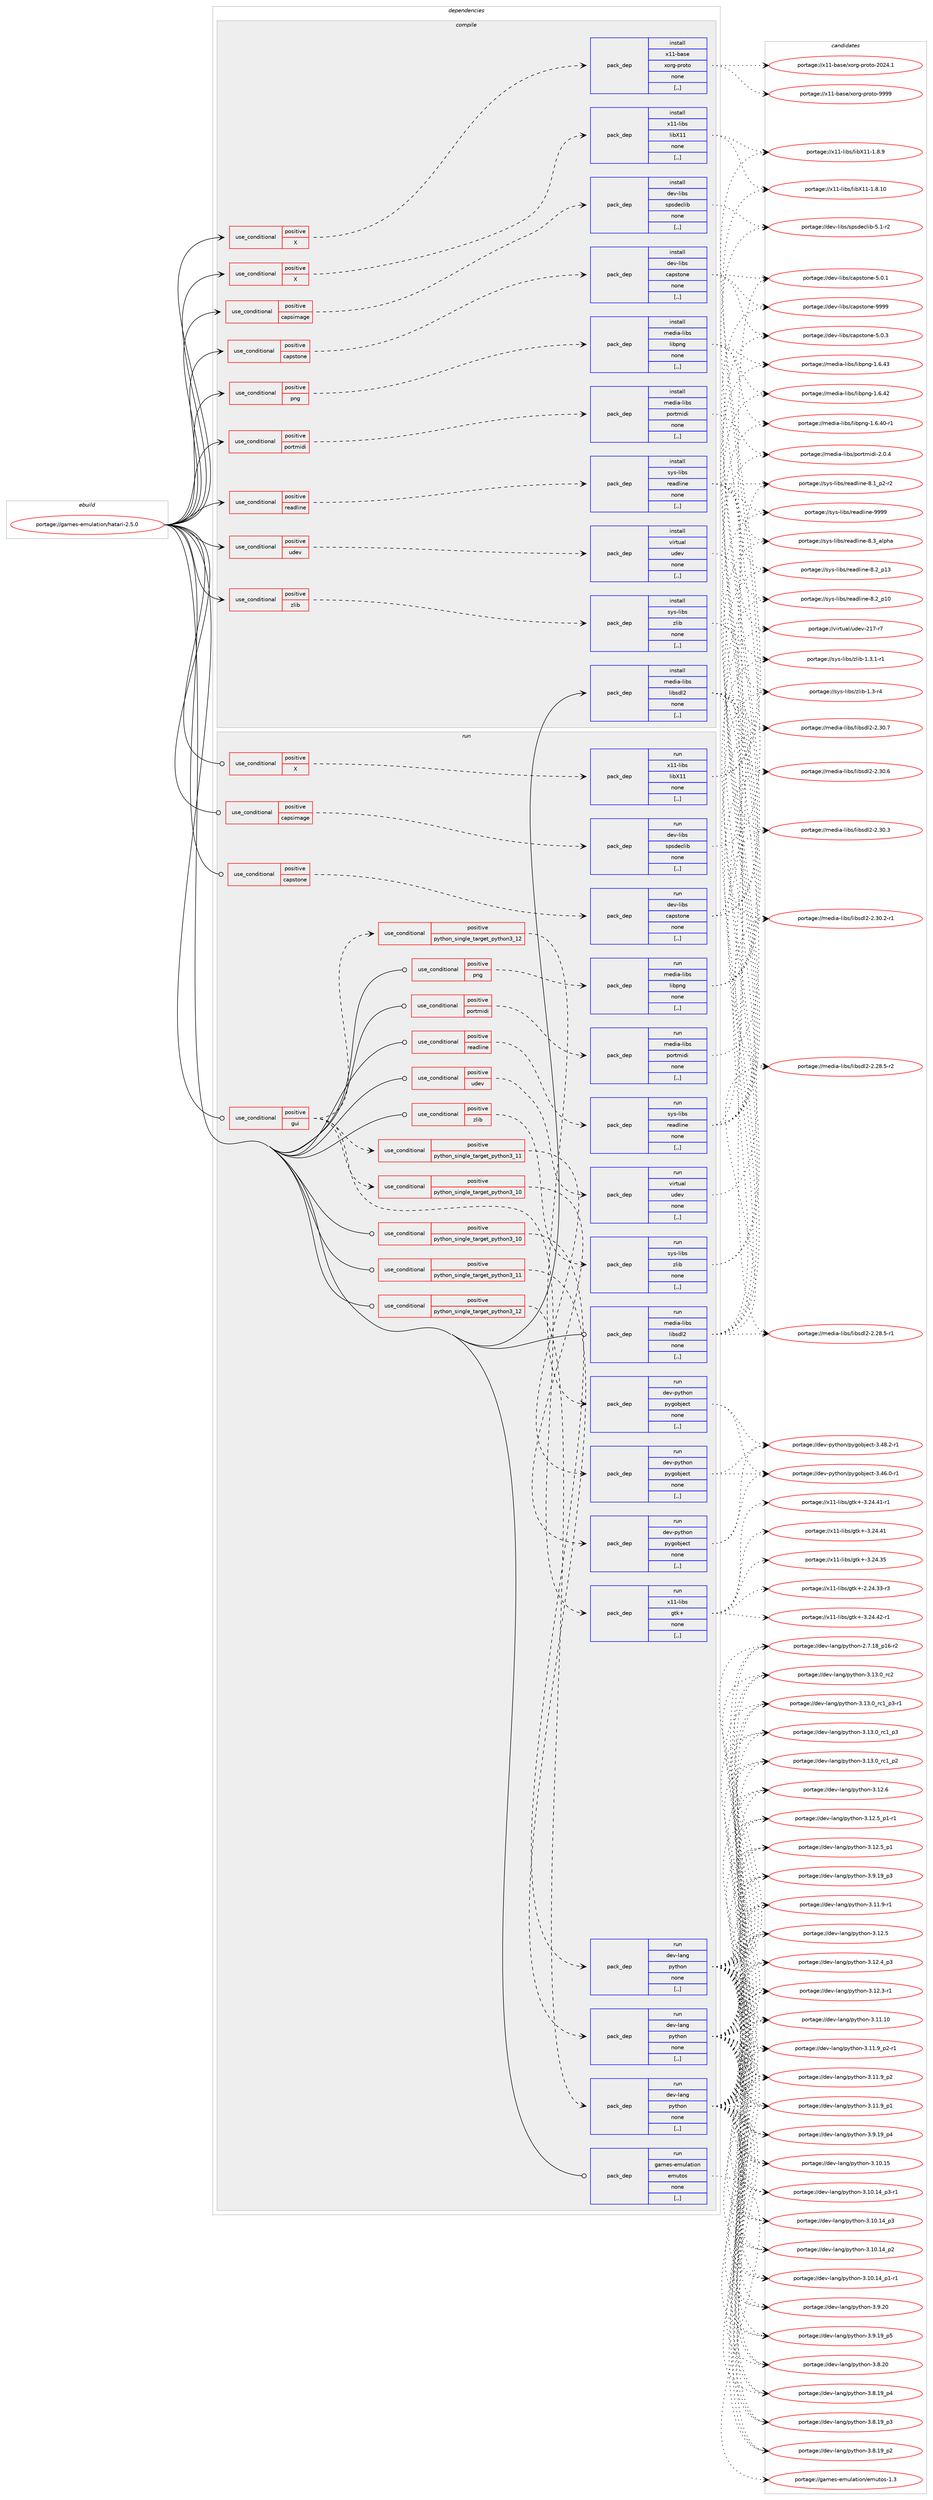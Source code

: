 digraph prolog {

# *************
# Graph options
# *************

newrank=true;
concentrate=true;
compound=true;
graph [rankdir=LR,fontname=Helvetica,fontsize=10,ranksep=1.5];#, ranksep=2.5, nodesep=0.2];
edge  [arrowhead=vee];
node  [fontname=Helvetica,fontsize=10];

# **********
# The ebuild
# **********

subgraph cluster_leftcol {
color=gray;
label=<<i>ebuild</i>>;
id [label="portage://games-emulation/hatari-2.5.0", color=red, width=4, href="../games-emulation/hatari-2.5.0.svg"];
}

# ****************
# The dependencies
# ****************

subgraph cluster_midcol {
color=gray;
label=<<i>dependencies</i>>;
subgraph cluster_compile {
fillcolor="#eeeeee";
style=filled;
label=<<i>compile</i>>;
subgraph cond194756 {
dependency724182 [label=<<TABLE BORDER="0" CELLBORDER="1" CELLSPACING="0" CELLPADDING="4"><TR><TD ROWSPAN="3" CELLPADDING="10">use_conditional</TD></TR><TR><TD>positive</TD></TR><TR><TD>X</TD></TR></TABLE>>, shape=none, color=red];
subgraph pack524343 {
dependency724183 [label=<<TABLE BORDER="0" CELLBORDER="1" CELLSPACING="0" CELLPADDING="4" WIDTH="220"><TR><TD ROWSPAN="6" CELLPADDING="30">pack_dep</TD></TR><TR><TD WIDTH="110">install</TD></TR><TR><TD>x11-base</TD></TR><TR><TD>xorg-proto</TD></TR><TR><TD>none</TD></TR><TR><TD>[,,]</TD></TR></TABLE>>, shape=none, color=blue];
}
dependency724182:e -> dependency724183:w [weight=20,style="dashed",arrowhead="vee"];
}
id:e -> dependency724182:w [weight=20,style="solid",arrowhead="vee"];
subgraph cond194757 {
dependency724184 [label=<<TABLE BORDER="0" CELLBORDER="1" CELLSPACING="0" CELLPADDING="4"><TR><TD ROWSPAN="3" CELLPADDING="10">use_conditional</TD></TR><TR><TD>positive</TD></TR><TR><TD>X</TD></TR></TABLE>>, shape=none, color=red];
subgraph pack524344 {
dependency724185 [label=<<TABLE BORDER="0" CELLBORDER="1" CELLSPACING="0" CELLPADDING="4" WIDTH="220"><TR><TD ROWSPAN="6" CELLPADDING="30">pack_dep</TD></TR><TR><TD WIDTH="110">install</TD></TR><TR><TD>x11-libs</TD></TR><TR><TD>libX11</TD></TR><TR><TD>none</TD></TR><TR><TD>[,,]</TD></TR></TABLE>>, shape=none, color=blue];
}
dependency724184:e -> dependency724185:w [weight=20,style="dashed",arrowhead="vee"];
}
id:e -> dependency724184:w [weight=20,style="solid",arrowhead="vee"];
subgraph cond194758 {
dependency724186 [label=<<TABLE BORDER="0" CELLBORDER="1" CELLSPACING="0" CELLPADDING="4"><TR><TD ROWSPAN="3" CELLPADDING="10">use_conditional</TD></TR><TR><TD>positive</TD></TR><TR><TD>capsimage</TD></TR></TABLE>>, shape=none, color=red];
subgraph pack524345 {
dependency724187 [label=<<TABLE BORDER="0" CELLBORDER="1" CELLSPACING="0" CELLPADDING="4" WIDTH="220"><TR><TD ROWSPAN="6" CELLPADDING="30">pack_dep</TD></TR><TR><TD WIDTH="110">install</TD></TR><TR><TD>dev-libs</TD></TR><TR><TD>spsdeclib</TD></TR><TR><TD>none</TD></TR><TR><TD>[,,]</TD></TR></TABLE>>, shape=none, color=blue];
}
dependency724186:e -> dependency724187:w [weight=20,style="dashed",arrowhead="vee"];
}
id:e -> dependency724186:w [weight=20,style="solid",arrowhead="vee"];
subgraph cond194759 {
dependency724188 [label=<<TABLE BORDER="0" CELLBORDER="1" CELLSPACING="0" CELLPADDING="4"><TR><TD ROWSPAN="3" CELLPADDING="10">use_conditional</TD></TR><TR><TD>positive</TD></TR><TR><TD>capstone</TD></TR></TABLE>>, shape=none, color=red];
subgraph pack524346 {
dependency724189 [label=<<TABLE BORDER="0" CELLBORDER="1" CELLSPACING="0" CELLPADDING="4" WIDTH="220"><TR><TD ROWSPAN="6" CELLPADDING="30">pack_dep</TD></TR><TR><TD WIDTH="110">install</TD></TR><TR><TD>dev-libs</TD></TR><TR><TD>capstone</TD></TR><TR><TD>none</TD></TR><TR><TD>[,,]</TD></TR></TABLE>>, shape=none, color=blue];
}
dependency724188:e -> dependency724189:w [weight=20,style="dashed",arrowhead="vee"];
}
id:e -> dependency724188:w [weight=20,style="solid",arrowhead="vee"];
subgraph cond194760 {
dependency724190 [label=<<TABLE BORDER="0" CELLBORDER="1" CELLSPACING="0" CELLPADDING="4"><TR><TD ROWSPAN="3" CELLPADDING="10">use_conditional</TD></TR><TR><TD>positive</TD></TR><TR><TD>png</TD></TR></TABLE>>, shape=none, color=red];
subgraph pack524347 {
dependency724191 [label=<<TABLE BORDER="0" CELLBORDER="1" CELLSPACING="0" CELLPADDING="4" WIDTH="220"><TR><TD ROWSPAN="6" CELLPADDING="30">pack_dep</TD></TR><TR><TD WIDTH="110">install</TD></TR><TR><TD>media-libs</TD></TR><TR><TD>libpng</TD></TR><TR><TD>none</TD></TR><TR><TD>[,,]</TD></TR></TABLE>>, shape=none, color=blue];
}
dependency724190:e -> dependency724191:w [weight=20,style="dashed",arrowhead="vee"];
}
id:e -> dependency724190:w [weight=20,style="solid",arrowhead="vee"];
subgraph cond194761 {
dependency724192 [label=<<TABLE BORDER="0" CELLBORDER="1" CELLSPACING="0" CELLPADDING="4"><TR><TD ROWSPAN="3" CELLPADDING="10">use_conditional</TD></TR><TR><TD>positive</TD></TR><TR><TD>portmidi</TD></TR></TABLE>>, shape=none, color=red];
subgraph pack524348 {
dependency724193 [label=<<TABLE BORDER="0" CELLBORDER="1" CELLSPACING="0" CELLPADDING="4" WIDTH="220"><TR><TD ROWSPAN="6" CELLPADDING="30">pack_dep</TD></TR><TR><TD WIDTH="110">install</TD></TR><TR><TD>media-libs</TD></TR><TR><TD>portmidi</TD></TR><TR><TD>none</TD></TR><TR><TD>[,,]</TD></TR></TABLE>>, shape=none, color=blue];
}
dependency724192:e -> dependency724193:w [weight=20,style="dashed",arrowhead="vee"];
}
id:e -> dependency724192:w [weight=20,style="solid",arrowhead="vee"];
subgraph cond194762 {
dependency724194 [label=<<TABLE BORDER="0" CELLBORDER="1" CELLSPACING="0" CELLPADDING="4"><TR><TD ROWSPAN="3" CELLPADDING="10">use_conditional</TD></TR><TR><TD>positive</TD></TR><TR><TD>readline</TD></TR></TABLE>>, shape=none, color=red];
subgraph pack524349 {
dependency724195 [label=<<TABLE BORDER="0" CELLBORDER="1" CELLSPACING="0" CELLPADDING="4" WIDTH="220"><TR><TD ROWSPAN="6" CELLPADDING="30">pack_dep</TD></TR><TR><TD WIDTH="110">install</TD></TR><TR><TD>sys-libs</TD></TR><TR><TD>readline</TD></TR><TR><TD>none</TD></TR><TR><TD>[,,]</TD></TR></TABLE>>, shape=none, color=blue];
}
dependency724194:e -> dependency724195:w [weight=20,style="dashed",arrowhead="vee"];
}
id:e -> dependency724194:w [weight=20,style="solid",arrowhead="vee"];
subgraph cond194763 {
dependency724196 [label=<<TABLE BORDER="0" CELLBORDER="1" CELLSPACING="0" CELLPADDING="4"><TR><TD ROWSPAN="3" CELLPADDING="10">use_conditional</TD></TR><TR><TD>positive</TD></TR><TR><TD>udev</TD></TR></TABLE>>, shape=none, color=red];
subgraph pack524350 {
dependency724197 [label=<<TABLE BORDER="0" CELLBORDER="1" CELLSPACING="0" CELLPADDING="4" WIDTH="220"><TR><TD ROWSPAN="6" CELLPADDING="30">pack_dep</TD></TR><TR><TD WIDTH="110">install</TD></TR><TR><TD>virtual</TD></TR><TR><TD>udev</TD></TR><TR><TD>none</TD></TR><TR><TD>[,,]</TD></TR></TABLE>>, shape=none, color=blue];
}
dependency724196:e -> dependency724197:w [weight=20,style="dashed",arrowhead="vee"];
}
id:e -> dependency724196:w [weight=20,style="solid",arrowhead="vee"];
subgraph cond194764 {
dependency724198 [label=<<TABLE BORDER="0" CELLBORDER="1" CELLSPACING="0" CELLPADDING="4"><TR><TD ROWSPAN="3" CELLPADDING="10">use_conditional</TD></TR><TR><TD>positive</TD></TR><TR><TD>zlib</TD></TR></TABLE>>, shape=none, color=red];
subgraph pack524351 {
dependency724199 [label=<<TABLE BORDER="0" CELLBORDER="1" CELLSPACING="0" CELLPADDING="4" WIDTH="220"><TR><TD ROWSPAN="6" CELLPADDING="30">pack_dep</TD></TR><TR><TD WIDTH="110">install</TD></TR><TR><TD>sys-libs</TD></TR><TR><TD>zlib</TD></TR><TR><TD>none</TD></TR><TR><TD>[,,]</TD></TR></TABLE>>, shape=none, color=blue];
}
dependency724198:e -> dependency724199:w [weight=20,style="dashed",arrowhead="vee"];
}
id:e -> dependency724198:w [weight=20,style="solid",arrowhead="vee"];
subgraph pack524352 {
dependency724200 [label=<<TABLE BORDER="0" CELLBORDER="1" CELLSPACING="0" CELLPADDING="4" WIDTH="220"><TR><TD ROWSPAN="6" CELLPADDING="30">pack_dep</TD></TR><TR><TD WIDTH="110">install</TD></TR><TR><TD>media-libs</TD></TR><TR><TD>libsdl2</TD></TR><TR><TD>none</TD></TR><TR><TD>[,,]</TD></TR></TABLE>>, shape=none, color=blue];
}
id:e -> dependency724200:w [weight=20,style="solid",arrowhead="vee"];
}
subgraph cluster_compileandrun {
fillcolor="#eeeeee";
style=filled;
label=<<i>compile and run</i>>;
}
subgraph cluster_run {
fillcolor="#eeeeee";
style=filled;
label=<<i>run</i>>;
subgraph cond194765 {
dependency724201 [label=<<TABLE BORDER="0" CELLBORDER="1" CELLSPACING="0" CELLPADDING="4"><TR><TD ROWSPAN="3" CELLPADDING="10">use_conditional</TD></TR><TR><TD>positive</TD></TR><TR><TD>X</TD></TR></TABLE>>, shape=none, color=red];
subgraph pack524353 {
dependency724202 [label=<<TABLE BORDER="0" CELLBORDER="1" CELLSPACING="0" CELLPADDING="4" WIDTH="220"><TR><TD ROWSPAN="6" CELLPADDING="30">pack_dep</TD></TR><TR><TD WIDTH="110">run</TD></TR><TR><TD>x11-libs</TD></TR><TR><TD>libX11</TD></TR><TR><TD>none</TD></TR><TR><TD>[,,]</TD></TR></TABLE>>, shape=none, color=blue];
}
dependency724201:e -> dependency724202:w [weight=20,style="dashed",arrowhead="vee"];
}
id:e -> dependency724201:w [weight=20,style="solid",arrowhead="odot"];
subgraph cond194766 {
dependency724203 [label=<<TABLE BORDER="0" CELLBORDER="1" CELLSPACING="0" CELLPADDING="4"><TR><TD ROWSPAN="3" CELLPADDING="10">use_conditional</TD></TR><TR><TD>positive</TD></TR><TR><TD>capsimage</TD></TR></TABLE>>, shape=none, color=red];
subgraph pack524354 {
dependency724204 [label=<<TABLE BORDER="0" CELLBORDER="1" CELLSPACING="0" CELLPADDING="4" WIDTH="220"><TR><TD ROWSPAN="6" CELLPADDING="30">pack_dep</TD></TR><TR><TD WIDTH="110">run</TD></TR><TR><TD>dev-libs</TD></TR><TR><TD>spsdeclib</TD></TR><TR><TD>none</TD></TR><TR><TD>[,,]</TD></TR></TABLE>>, shape=none, color=blue];
}
dependency724203:e -> dependency724204:w [weight=20,style="dashed",arrowhead="vee"];
}
id:e -> dependency724203:w [weight=20,style="solid",arrowhead="odot"];
subgraph cond194767 {
dependency724205 [label=<<TABLE BORDER="0" CELLBORDER="1" CELLSPACING="0" CELLPADDING="4"><TR><TD ROWSPAN="3" CELLPADDING="10">use_conditional</TD></TR><TR><TD>positive</TD></TR><TR><TD>capstone</TD></TR></TABLE>>, shape=none, color=red];
subgraph pack524355 {
dependency724206 [label=<<TABLE BORDER="0" CELLBORDER="1" CELLSPACING="0" CELLPADDING="4" WIDTH="220"><TR><TD ROWSPAN="6" CELLPADDING="30">pack_dep</TD></TR><TR><TD WIDTH="110">run</TD></TR><TR><TD>dev-libs</TD></TR><TR><TD>capstone</TD></TR><TR><TD>none</TD></TR><TR><TD>[,,]</TD></TR></TABLE>>, shape=none, color=blue];
}
dependency724205:e -> dependency724206:w [weight=20,style="dashed",arrowhead="vee"];
}
id:e -> dependency724205:w [weight=20,style="solid",arrowhead="odot"];
subgraph cond194768 {
dependency724207 [label=<<TABLE BORDER="0" CELLBORDER="1" CELLSPACING="0" CELLPADDING="4"><TR><TD ROWSPAN="3" CELLPADDING="10">use_conditional</TD></TR><TR><TD>positive</TD></TR><TR><TD>gui</TD></TR></TABLE>>, shape=none, color=red];
subgraph cond194769 {
dependency724208 [label=<<TABLE BORDER="0" CELLBORDER="1" CELLSPACING="0" CELLPADDING="4"><TR><TD ROWSPAN="3" CELLPADDING="10">use_conditional</TD></TR><TR><TD>positive</TD></TR><TR><TD>python_single_target_python3_10</TD></TR></TABLE>>, shape=none, color=red];
subgraph pack524356 {
dependency724209 [label=<<TABLE BORDER="0" CELLBORDER="1" CELLSPACING="0" CELLPADDING="4" WIDTH="220"><TR><TD ROWSPAN="6" CELLPADDING="30">pack_dep</TD></TR><TR><TD WIDTH="110">run</TD></TR><TR><TD>dev-python</TD></TR><TR><TD>pygobject</TD></TR><TR><TD>none</TD></TR><TR><TD>[,,]</TD></TR></TABLE>>, shape=none, color=blue];
}
dependency724208:e -> dependency724209:w [weight=20,style="dashed",arrowhead="vee"];
}
dependency724207:e -> dependency724208:w [weight=20,style="dashed",arrowhead="vee"];
subgraph cond194770 {
dependency724210 [label=<<TABLE BORDER="0" CELLBORDER="1" CELLSPACING="0" CELLPADDING="4"><TR><TD ROWSPAN="3" CELLPADDING="10">use_conditional</TD></TR><TR><TD>positive</TD></TR><TR><TD>python_single_target_python3_11</TD></TR></TABLE>>, shape=none, color=red];
subgraph pack524357 {
dependency724211 [label=<<TABLE BORDER="0" CELLBORDER="1" CELLSPACING="0" CELLPADDING="4" WIDTH="220"><TR><TD ROWSPAN="6" CELLPADDING="30">pack_dep</TD></TR><TR><TD WIDTH="110">run</TD></TR><TR><TD>dev-python</TD></TR><TR><TD>pygobject</TD></TR><TR><TD>none</TD></TR><TR><TD>[,,]</TD></TR></TABLE>>, shape=none, color=blue];
}
dependency724210:e -> dependency724211:w [weight=20,style="dashed",arrowhead="vee"];
}
dependency724207:e -> dependency724210:w [weight=20,style="dashed",arrowhead="vee"];
subgraph cond194771 {
dependency724212 [label=<<TABLE BORDER="0" CELLBORDER="1" CELLSPACING="0" CELLPADDING="4"><TR><TD ROWSPAN="3" CELLPADDING="10">use_conditional</TD></TR><TR><TD>positive</TD></TR><TR><TD>python_single_target_python3_12</TD></TR></TABLE>>, shape=none, color=red];
subgraph pack524358 {
dependency724213 [label=<<TABLE BORDER="0" CELLBORDER="1" CELLSPACING="0" CELLPADDING="4" WIDTH="220"><TR><TD ROWSPAN="6" CELLPADDING="30">pack_dep</TD></TR><TR><TD WIDTH="110">run</TD></TR><TR><TD>dev-python</TD></TR><TR><TD>pygobject</TD></TR><TR><TD>none</TD></TR><TR><TD>[,,]</TD></TR></TABLE>>, shape=none, color=blue];
}
dependency724212:e -> dependency724213:w [weight=20,style="dashed",arrowhead="vee"];
}
dependency724207:e -> dependency724212:w [weight=20,style="dashed",arrowhead="vee"];
subgraph pack524359 {
dependency724214 [label=<<TABLE BORDER="0" CELLBORDER="1" CELLSPACING="0" CELLPADDING="4" WIDTH="220"><TR><TD ROWSPAN="6" CELLPADDING="30">pack_dep</TD></TR><TR><TD WIDTH="110">run</TD></TR><TR><TD>x11-libs</TD></TR><TR><TD>gtk+</TD></TR><TR><TD>none</TD></TR><TR><TD>[,,]</TD></TR></TABLE>>, shape=none, color=blue];
}
dependency724207:e -> dependency724214:w [weight=20,style="dashed",arrowhead="vee"];
}
id:e -> dependency724207:w [weight=20,style="solid",arrowhead="odot"];
subgraph cond194772 {
dependency724215 [label=<<TABLE BORDER="0" CELLBORDER="1" CELLSPACING="0" CELLPADDING="4"><TR><TD ROWSPAN="3" CELLPADDING="10">use_conditional</TD></TR><TR><TD>positive</TD></TR><TR><TD>png</TD></TR></TABLE>>, shape=none, color=red];
subgraph pack524360 {
dependency724216 [label=<<TABLE BORDER="0" CELLBORDER="1" CELLSPACING="0" CELLPADDING="4" WIDTH="220"><TR><TD ROWSPAN="6" CELLPADDING="30">pack_dep</TD></TR><TR><TD WIDTH="110">run</TD></TR><TR><TD>media-libs</TD></TR><TR><TD>libpng</TD></TR><TR><TD>none</TD></TR><TR><TD>[,,]</TD></TR></TABLE>>, shape=none, color=blue];
}
dependency724215:e -> dependency724216:w [weight=20,style="dashed",arrowhead="vee"];
}
id:e -> dependency724215:w [weight=20,style="solid",arrowhead="odot"];
subgraph cond194773 {
dependency724217 [label=<<TABLE BORDER="0" CELLBORDER="1" CELLSPACING="0" CELLPADDING="4"><TR><TD ROWSPAN="3" CELLPADDING="10">use_conditional</TD></TR><TR><TD>positive</TD></TR><TR><TD>portmidi</TD></TR></TABLE>>, shape=none, color=red];
subgraph pack524361 {
dependency724218 [label=<<TABLE BORDER="0" CELLBORDER="1" CELLSPACING="0" CELLPADDING="4" WIDTH="220"><TR><TD ROWSPAN="6" CELLPADDING="30">pack_dep</TD></TR><TR><TD WIDTH="110">run</TD></TR><TR><TD>media-libs</TD></TR><TR><TD>portmidi</TD></TR><TR><TD>none</TD></TR><TR><TD>[,,]</TD></TR></TABLE>>, shape=none, color=blue];
}
dependency724217:e -> dependency724218:w [weight=20,style="dashed",arrowhead="vee"];
}
id:e -> dependency724217:w [weight=20,style="solid",arrowhead="odot"];
subgraph cond194774 {
dependency724219 [label=<<TABLE BORDER="0" CELLBORDER="1" CELLSPACING="0" CELLPADDING="4"><TR><TD ROWSPAN="3" CELLPADDING="10">use_conditional</TD></TR><TR><TD>positive</TD></TR><TR><TD>python_single_target_python3_10</TD></TR></TABLE>>, shape=none, color=red];
subgraph pack524362 {
dependency724220 [label=<<TABLE BORDER="0" CELLBORDER="1" CELLSPACING="0" CELLPADDING="4" WIDTH="220"><TR><TD ROWSPAN="6" CELLPADDING="30">pack_dep</TD></TR><TR><TD WIDTH="110">run</TD></TR><TR><TD>dev-lang</TD></TR><TR><TD>python</TD></TR><TR><TD>none</TD></TR><TR><TD>[,,]</TD></TR></TABLE>>, shape=none, color=blue];
}
dependency724219:e -> dependency724220:w [weight=20,style="dashed",arrowhead="vee"];
}
id:e -> dependency724219:w [weight=20,style="solid",arrowhead="odot"];
subgraph cond194775 {
dependency724221 [label=<<TABLE BORDER="0" CELLBORDER="1" CELLSPACING="0" CELLPADDING="4"><TR><TD ROWSPAN="3" CELLPADDING="10">use_conditional</TD></TR><TR><TD>positive</TD></TR><TR><TD>python_single_target_python3_11</TD></TR></TABLE>>, shape=none, color=red];
subgraph pack524363 {
dependency724222 [label=<<TABLE BORDER="0" CELLBORDER="1" CELLSPACING="0" CELLPADDING="4" WIDTH="220"><TR><TD ROWSPAN="6" CELLPADDING="30">pack_dep</TD></TR><TR><TD WIDTH="110">run</TD></TR><TR><TD>dev-lang</TD></TR><TR><TD>python</TD></TR><TR><TD>none</TD></TR><TR><TD>[,,]</TD></TR></TABLE>>, shape=none, color=blue];
}
dependency724221:e -> dependency724222:w [weight=20,style="dashed",arrowhead="vee"];
}
id:e -> dependency724221:w [weight=20,style="solid",arrowhead="odot"];
subgraph cond194776 {
dependency724223 [label=<<TABLE BORDER="0" CELLBORDER="1" CELLSPACING="0" CELLPADDING="4"><TR><TD ROWSPAN="3" CELLPADDING="10">use_conditional</TD></TR><TR><TD>positive</TD></TR><TR><TD>python_single_target_python3_12</TD></TR></TABLE>>, shape=none, color=red];
subgraph pack524364 {
dependency724224 [label=<<TABLE BORDER="0" CELLBORDER="1" CELLSPACING="0" CELLPADDING="4" WIDTH="220"><TR><TD ROWSPAN="6" CELLPADDING="30">pack_dep</TD></TR><TR><TD WIDTH="110">run</TD></TR><TR><TD>dev-lang</TD></TR><TR><TD>python</TD></TR><TR><TD>none</TD></TR><TR><TD>[,,]</TD></TR></TABLE>>, shape=none, color=blue];
}
dependency724223:e -> dependency724224:w [weight=20,style="dashed",arrowhead="vee"];
}
id:e -> dependency724223:w [weight=20,style="solid",arrowhead="odot"];
subgraph cond194777 {
dependency724225 [label=<<TABLE BORDER="0" CELLBORDER="1" CELLSPACING="0" CELLPADDING="4"><TR><TD ROWSPAN="3" CELLPADDING="10">use_conditional</TD></TR><TR><TD>positive</TD></TR><TR><TD>readline</TD></TR></TABLE>>, shape=none, color=red];
subgraph pack524365 {
dependency724226 [label=<<TABLE BORDER="0" CELLBORDER="1" CELLSPACING="0" CELLPADDING="4" WIDTH="220"><TR><TD ROWSPAN="6" CELLPADDING="30">pack_dep</TD></TR><TR><TD WIDTH="110">run</TD></TR><TR><TD>sys-libs</TD></TR><TR><TD>readline</TD></TR><TR><TD>none</TD></TR><TR><TD>[,,]</TD></TR></TABLE>>, shape=none, color=blue];
}
dependency724225:e -> dependency724226:w [weight=20,style="dashed",arrowhead="vee"];
}
id:e -> dependency724225:w [weight=20,style="solid",arrowhead="odot"];
subgraph cond194778 {
dependency724227 [label=<<TABLE BORDER="0" CELLBORDER="1" CELLSPACING="0" CELLPADDING="4"><TR><TD ROWSPAN="3" CELLPADDING="10">use_conditional</TD></TR><TR><TD>positive</TD></TR><TR><TD>udev</TD></TR></TABLE>>, shape=none, color=red];
subgraph pack524366 {
dependency724228 [label=<<TABLE BORDER="0" CELLBORDER="1" CELLSPACING="0" CELLPADDING="4" WIDTH="220"><TR><TD ROWSPAN="6" CELLPADDING="30">pack_dep</TD></TR><TR><TD WIDTH="110">run</TD></TR><TR><TD>virtual</TD></TR><TR><TD>udev</TD></TR><TR><TD>none</TD></TR><TR><TD>[,,]</TD></TR></TABLE>>, shape=none, color=blue];
}
dependency724227:e -> dependency724228:w [weight=20,style="dashed",arrowhead="vee"];
}
id:e -> dependency724227:w [weight=20,style="solid",arrowhead="odot"];
subgraph cond194779 {
dependency724229 [label=<<TABLE BORDER="0" CELLBORDER="1" CELLSPACING="0" CELLPADDING="4"><TR><TD ROWSPAN="3" CELLPADDING="10">use_conditional</TD></TR><TR><TD>positive</TD></TR><TR><TD>zlib</TD></TR></TABLE>>, shape=none, color=red];
subgraph pack524367 {
dependency724230 [label=<<TABLE BORDER="0" CELLBORDER="1" CELLSPACING="0" CELLPADDING="4" WIDTH="220"><TR><TD ROWSPAN="6" CELLPADDING="30">pack_dep</TD></TR><TR><TD WIDTH="110">run</TD></TR><TR><TD>sys-libs</TD></TR><TR><TD>zlib</TD></TR><TR><TD>none</TD></TR><TR><TD>[,,]</TD></TR></TABLE>>, shape=none, color=blue];
}
dependency724229:e -> dependency724230:w [weight=20,style="dashed",arrowhead="vee"];
}
id:e -> dependency724229:w [weight=20,style="solid",arrowhead="odot"];
subgraph pack524368 {
dependency724231 [label=<<TABLE BORDER="0" CELLBORDER="1" CELLSPACING="0" CELLPADDING="4" WIDTH="220"><TR><TD ROWSPAN="6" CELLPADDING="30">pack_dep</TD></TR><TR><TD WIDTH="110">run</TD></TR><TR><TD>games-emulation</TD></TR><TR><TD>emutos</TD></TR><TR><TD>none</TD></TR><TR><TD>[,,]</TD></TR></TABLE>>, shape=none, color=blue];
}
id:e -> dependency724231:w [weight=20,style="solid",arrowhead="odot"];
subgraph pack524369 {
dependency724232 [label=<<TABLE BORDER="0" CELLBORDER="1" CELLSPACING="0" CELLPADDING="4" WIDTH="220"><TR><TD ROWSPAN="6" CELLPADDING="30">pack_dep</TD></TR><TR><TD WIDTH="110">run</TD></TR><TR><TD>media-libs</TD></TR><TR><TD>libsdl2</TD></TR><TR><TD>none</TD></TR><TR><TD>[,,]</TD></TR></TABLE>>, shape=none, color=blue];
}
id:e -> dependency724232:w [weight=20,style="solid",arrowhead="odot"];
}
}

# **************
# The candidates
# **************

subgraph cluster_choices {
rank=same;
color=gray;
label=<<i>candidates</i>>;

subgraph choice524343 {
color=black;
nodesep=1;
choice120494945989711510147120111114103451121141111161114557575757 [label="portage://x11-base/xorg-proto-9999", color=red, width=4,href="../x11-base/xorg-proto-9999.svg"];
choice1204949459897115101471201111141034511211411111611145504850524649 [label="portage://x11-base/xorg-proto-2024.1", color=red, width=4,href="../x11-base/xorg-proto-2024.1.svg"];
dependency724183:e -> choice120494945989711510147120111114103451121141111161114557575757:w [style=dotted,weight="100"];
dependency724183:e -> choice1204949459897115101471201111141034511211411111611145504850524649:w [style=dotted,weight="100"];
}
subgraph choice524344 {
color=black;
nodesep=1;
choice12049494510810598115471081059888494945494656464948 [label="portage://x11-libs/libX11-1.8.10", color=red, width=4,href="../x11-libs/libX11-1.8.10.svg"];
choice120494945108105981154710810598884949454946564657 [label="portage://x11-libs/libX11-1.8.9", color=red, width=4,href="../x11-libs/libX11-1.8.9.svg"];
dependency724185:e -> choice12049494510810598115471081059888494945494656464948:w [style=dotted,weight="100"];
dependency724185:e -> choice120494945108105981154710810598884949454946564657:w [style=dotted,weight="100"];
}
subgraph choice524345 {
color=black;
nodesep=1;
choice1001011184510810598115471151121151001019910810598455346494511450 [label="portage://dev-libs/spsdeclib-5.1-r2", color=red, width=4,href="../dev-libs/spsdeclib-5.1-r2.svg"];
dependency724187:e -> choice1001011184510810598115471151121151001019910810598455346494511450:w [style=dotted,weight="100"];
}
subgraph choice524346 {
color=black;
nodesep=1;
choice10010111845108105981154799971121151161111101014557575757 [label="portage://dev-libs/capstone-9999", color=red, width=4,href="../dev-libs/capstone-9999.svg"];
choice1001011184510810598115479997112115116111110101455346484651 [label="portage://dev-libs/capstone-5.0.3", color=red, width=4,href="../dev-libs/capstone-5.0.3.svg"];
choice1001011184510810598115479997112115116111110101455346484649 [label="portage://dev-libs/capstone-5.0.1", color=red, width=4,href="../dev-libs/capstone-5.0.1.svg"];
dependency724189:e -> choice10010111845108105981154799971121151161111101014557575757:w [style=dotted,weight="100"];
dependency724189:e -> choice1001011184510810598115479997112115116111110101455346484651:w [style=dotted,weight="100"];
dependency724189:e -> choice1001011184510810598115479997112115116111110101455346484649:w [style=dotted,weight="100"];
}
subgraph choice524347 {
color=black;
nodesep=1;
choice109101100105974510810598115471081059811211010345494654465251 [label="portage://media-libs/libpng-1.6.43", color=red, width=4,href="../media-libs/libpng-1.6.43.svg"];
choice109101100105974510810598115471081059811211010345494654465250 [label="portage://media-libs/libpng-1.6.42", color=red, width=4,href="../media-libs/libpng-1.6.42.svg"];
choice1091011001059745108105981154710810598112110103454946544652484511449 [label="portage://media-libs/libpng-1.6.40-r1", color=red, width=4,href="../media-libs/libpng-1.6.40-r1.svg"];
dependency724191:e -> choice109101100105974510810598115471081059811211010345494654465251:w [style=dotted,weight="100"];
dependency724191:e -> choice109101100105974510810598115471081059811211010345494654465250:w [style=dotted,weight="100"];
dependency724191:e -> choice1091011001059745108105981154710810598112110103454946544652484511449:w [style=dotted,weight="100"];
}
subgraph choice524348 {
color=black;
nodesep=1;
choice10910110010597451081059811547112111114116109105100105455046484652 [label="portage://media-libs/portmidi-2.0.4", color=red, width=4,href="../media-libs/portmidi-2.0.4.svg"];
dependency724193:e -> choice10910110010597451081059811547112111114116109105100105455046484652:w [style=dotted,weight="100"];
}
subgraph choice524349 {
color=black;
nodesep=1;
choice115121115451081059811547114101971001081051101014557575757 [label="portage://sys-libs/readline-9999", color=red, width=4,href="../sys-libs/readline-9999.svg"];
choice1151211154510810598115471141019710010810511010145564651959710811210497 [label="portage://sys-libs/readline-8.3_alpha", color=red, width=4,href="../sys-libs/readline-8.3_alpha.svg"];
choice1151211154510810598115471141019710010810511010145564650951124951 [label="portage://sys-libs/readline-8.2_p13", color=red, width=4,href="../sys-libs/readline-8.2_p13.svg"];
choice1151211154510810598115471141019710010810511010145564650951124948 [label="portage://sys-libs/readline-8.2_p10", color=red, width=4,href="../sys-libs/readline-8.2_p10.svg"];
choice115121115451081059811547114101971001081051101014556464995112504511450 [label="portage://sys-libs/readline-8.1_p2-r2", color=red, width=4,href="../sys-libs/readline-8.1_p2-r2.svg"];
dependency724195:e -> choice115121115451081059811547114101971001081051101014557575757:w [style=dotted,weight="100"];
dependency724195:e -> choice1151211154510810598115471141019710010810511010145564651959710811210497:w [style=dotted,weight="100"];
dependency724195:e -> choice1151211154510810598115471141019710010810511010145564650951124951:w [style=dotted,weight="100"];
dependency724195:e -> choice1151211154510810598115471141019710010810511010145564650951124948:w [style=dotted,weight="100"];
dependency724195:e -> choice115121115451081059811547114101971001081051101014556464995112504511450:w [style=dotted,weight="100"];
}
subgraph choice524350 {
color=black;
nodesep=1;
choice1181051141161179710847117100101118455049554511455 [label="portage://virtual/udev-217-r7", color=red, width=4,href="../virtual/udev-217-r7.svg"];
dependency724197:e -> choice1181051141161179710847117100101118455049554511455:w [style=dotted,weight="100"];
}
subgraph choice524351 {
color=black;
nodesep=1;
choice115121115451081059811547122108105984549465146494511449 [label="portage://sys-libs/zlib-1.3.1-r1", color=red, width=4,href="../sys-libs/zlib-1.3.1-r1.svg"];
choice11512111545108105981154712210810598454946514511452 [label="portage://sys-libs/zlib-1.3-r4", color=red, width=4,href="../sys-libs/zlib-1.3-r4.svg"];
dependency724199:e -> choice115121115451081059811547122108105984549465146494511449:w [style=dotted,weight="100"];
dependency724199:e -> choice11512111545108105981154712210810598454946514511452:w [style=dotted,weight="100"];
}
subgraph choice524352 {
color=black;
nodesep=1;
choice10910110010597451081059811547108105981151001085045504651484655 [label="portage://media-libs/libsdl2-2.30.7", color=red, width=4,href="../media-libs/libsdl2-2.30.7.svg"];
choice10910110010597451081059811547108105981151001085045504651484654 [label="portage://media-libs/libsdl2-2.30.6", color=red, width=4,href="../media-libs/libsdl2-2.30.6.svg"];
choice10910110010597451081059811547108105981151001085045504651484651 [label="portage://media-libs/libsdl2-2.30.3", color=red, width=4,href="../media-libs/libsdl2-2.30.3.svg"];
choice109101100105974510810598115471081059811510010850455046514846504511449 [label="portage://media-libs/libsdl2-2.30.2-r1", color=red, width=4,href="../media-libs/libsdl2-2.30.2-r1.svg"];
choice109101100105974510810598115471081059811510010850455046505646534511450 [label="portage://media-libs/libsdl2-2.28.5-r2", color=red, width=4,href="../media-libs/libsdl2-2.28.5-r2.svg"];
choice109101100105974510810598115471081059811510010850455046505646534511449 [label="portage://media-libs/libsdl2-2.28.5-r1", color=red, width=4,href="../media-libs/libsdl2-2.28.5-r1.svg"];
dependency724200:e -> choice10910110010597451081059811547108105981151001085045504651484655:w [style=dotted,weight="100"];
dependency724200:e -> choice10910110010597451081059811547108105981151001085045504651484654:w [style=dotted,weight="100"];
dependency724200:e -> choice10910110010597451081059811547108105981151001085045504651484651:w [style=dotted,weight="100"];
dependency724200:e -> choice109101100105974510810598115471081059811510010850455046514846504511449:w [style=dotted,weight="100"];
dependency724200:e -> choice109101100105974510810598115471081059811510010850455046505646534511450:w [style=dotted,weight="100"];
dependency724200:e -> choice109101100105974510810598115471081059811510010850455046505646534511449:w [style=dotted,weight="100"];
}
subgraph choice524353 {
color=black;
nodesep=1;
choice12049494510810598115471081059888494945494656464948 [label="portage://x11-libs/libX11-1.8.10", color=red, width=4,href="../x11-libs/libX11-1.8.10.svg"];
choice120494945108105981154710810598884949454946564657 [label="portage://x11-libs/libX11-1.8.9", color=red, width=4,href="../x11-libs/libX11-1.8.9.svg"];
dependency724202:e -> choice12049494510810598115471081059888494945494656464948:w [style=dotted,weight="100"];
dependency724202:e -> choice120494945108105981154710810598884949454946564657:w [style=dotted,weight="100"];
}
subgraph choice524354 {
color=black;
nodesep=1;
choice1001011184510810598115471151121151001019910810598455346494511450 [label="portage://dev-libs/spsdeclib-5.1-r2", color=red, width=4,href="../dev-libs/spsdeclib-5.1-r2.svg"];
dependency724204:e -> choice1001011184510810598115471151121151001019910810598455346494511450:w [style=dotted,weight="100"];
}
subgraph choice524355 {
color=black;
nodesep=1;
choice10010111845108105981154799971121151161111101014557575757 [label="portage://dev-libs/capstone-9999", color=red, width=4,href="../dev-libs/capstone-9999.svg"];
choice1001011184510810598115479997112115116111110101455346484651 [label="portage://dev-libs/capstone-5.0.3", color=red, width=4,href="../dev-libs/capstone-5.0.3.svg"];
choice1001011184510810598115479997112115116111110101455346484649 [label="portage://dev-libs/capstone-5.0.1", color=red, width=4,href="../dev-libs/capstone-5.0.1.svg"];
dependency724206:e -> choice10010111845108105981154799971121151161111101014557575757:w [style=dotted,weight="100"];
dependency724206:e -> choice1001011184510810598115479997112115116111110101455346484651:w [style=dotted,weight="100"];
dependency724206:e -> choice1001011184510810598115479997112115116111110101455346484649:w [style=dotted,weight="100"];
}
subgraph choice524356 {
color=black;
nodesep=1;
choice10010111845112121116104111110471121211031119810610199116455146525646504511449 [label="portage://dev-python/pygobject-3.48.2-r1", color=red, width=4,href="../dev-python/pygobject-3.48.2-r1.svg"];
choice10010111845112121116104111110471121211031119810610199116455146525446484511449 [label="portage://dev-python/pygobject-3.46.0-r1", color=red, width=4,href="../dev-python/pygobject-3.46.0-r1.svg"];
dependency724209:e -> choice10010111845112121116104111110471121211031119810610199116455146525646504511449:w [style=dotted,weight="100"];
dependency724209:e -> choice10010111845112121116104111110471121211031119810610199116455146525446484511449:w [style=dotted,weight="100"];
}
subgraph choice524357 {
color=black;
nodesep=1;
choice10010111845112121116104111110471121211031119810610199116455146525646504511449 [label="portage://dev-python/pygobject-3.48.2-r1", color=red, width=4,href="../dev-python/pygobject-3.48.2-r1.svg"];
choice10010111845112121116104111110471121211031119810610199116455146525446484511449 [label="portage://dev-python/pygobject-3.46.0-r1", color=red, width=4,href="../dev-python/pygobject-3.46.0-r1.svg"];
dependency724211:e -> choice10010111845112121116104111110471121211031119810610199116455146525646504511449:w [style=dotted,weight="100"];
dependency724211:e -> choice10010111845112121116104111110471121211031119810610199116455146525446484511449:w [style=dotted,weight="100"];
}
subgraph choice524358 {
color=black;
nodesep=1;
choice10010111845112121116104111110471121211031119810610199116455146525646504511449 [label="portage://dev-python/pygobject-3.48.2-r1", color=red, width=4,href="../dev-python/pygobject-3.48.2-r1.svg"];
choice10010111845112121116104111110471121211031119810610199116455146525446484511449 [label="portage://dev-python/pygobject-3.46.0-r1", color=red, width=4,href="../dev-python/pygobject-3.46.0-r1.svg"];
dependency724213:e -> choice10010111845112121116104111110471121211031119810610199116455146525646504511449:w [style=dotted,weight="100"];
dependency724213:e -> choice10010111845112121116104111110471121211031119810610199116455146525446484511449:w [style=dotted,weight="100"];
}
subgraph choice524359 {
color=black;
nodesep=1;
choice12049494510810598115471031161074345514650524652504511449 [label="portage://x11-libs/gtk+-3.24.42-r1", color=red, width=4,href="../x11-libs/gtk+-3.24.42-r1.svg"];
choice12049494510810598115471031161074345514650524652494511449 [label="portage://x11-libs/gtk+-3.24.41-r1", color=red, width=4,href="../x11-libs/gtk+-3.24.41-r1.svg"];
choice1204949451081059811547103116107434551465052465249 [label="portage://x11-libs/gtk+-3.24.41", color=red, width=4,href="../x11-libs/gtk+-3.24.41.svg"];
choice1204949451081059811547103116107434551465052465153 [label="portage://x11-libs/gtk+-3.24.35", color=red, width=4,href="../x11-libs/gtk+-3.24.35.svg"];
choice12049494510810598115471031161074345504650524651514511451 [label="portage://x11-libs/gtk+-2.24.33-r3", color=red, width=4,href="../x11-libs/gtk+-2.24.33-r3.svg"];
dependency724214:e -> choice12049494510810598115471031161074345514650524652504511449:w [style=dotted,weight="100"];
dependency724214:e -> choice12049494510810598115471031161074345514650524652494511449:w [style=dotted,weight="100"];
dependency724214:e -> choice1204949451081059811547103116107434551465052465249:w [style=dotted,weight="100"];
dependency724214:e -> choice1204949451081059811547103116107434551465052465153:w [style=dotted,weight="100"];
dependency724214:e -> choice12049494510810598115471031161074345504650524651514511451:w [style=dotted,weight="100"];
}
subgraph choice524360 {
color=black;
nodesep=1;
choice109101100105974510810598115471081059811211010345494654465251 [label="portage://media-libs/libpng-1.6.43", color=red, width=4,href="../media-libs/libpng-1.6.43.svg"];
choice109101100105974510810598115471081059811211010345494654465250 [label="portage://media-libs/libpng-1.6.42", color=red, width=4,href="../media-libs/libpng-1.6.42.svg"];
choice1091011001059745108105981154710810598112110103454946544652484511449 [label="portage://media-libs/libpng-1.6.40-r1", color=red, width=4,href="../media-libs/libpng-1.6.40-r1.svg"];
dependency724216:e -> choice109101100105974510810598115471081059811211010345494654465251:w [style=dotted,weight="100"];
dependency724216:e -> choice109101100105974510810598115471081059811211010345494654465250:w [style=dotted,weight="100"];
dependency724216:e -> choice1091011001059745108105981154710810598112110103454946544652484511449:w [style=dotted,weight="100"];
}
subgraph choice524361 {
color=black;
nodesep=1;
choice10910110010597451081059811547112111114116109105100105455046484652 [label="portage://media-libs/portmidi-2.0.4", color=red, width=4,href="../media-libs/portmidi-2.0.4.svg"];
dependency724218:e -> choice10910110010597451081059811547112111114116109105100105455046484652:w [style=dotted,weight="100"];
}
subgraph choice524362 {
color=black;
nodesep=1;
choice10010111845108971101034711212111610411111045514649514648951149950 [label="portage://dev-lang/python-3.13.0_rc2", color=red, width=4,href="../dev-lang/python-3.13.0_rc2.svg"];
choice1001011184510897110103471121211161041111104551464951464895114994995112514511449 [label="portage://dev-lang/python-3.13.0_rc1_p3-r1", color=red, width=4,href="../dev-lang/python-3.13.0_rc1_p3-r1.svg"];
choice100101118451089711010347112121116104111110455146495146489511499499511251 [label="portage://dev-lang/python-3.13.0_rc1_p3", color=red, width=4,href="../dev-lang/python-3.13.0_rc1_p3.svg"];
choice100101118451089711010347112121116104111110455146495146489511499499511250 [label="portage://dev-lang/python-3.13.0_rc1_p2", color=red, width=4,href="../dev-lang/python-3.13.0_rc1_p2.svg"];
choice10010111845108971101034711212111610411111045514649504654 [label="portage://dev-lang/python-3.12.6", color=red, width=4,href="../dev-lang/python-3.12.6.svg"];
choice1001011184510897110103471121211161041111104551464950465395112494511449 [label="portage://dev-lang/python-3.12.5_p1-r1", color=red, width=4,href="../dev-lang/python-3.12.5_p1-r1.svg"];
choice100101118451089711010347112121116104111110455146495046539511249 [label="portage://dev-lang/python-3.12.5_p1", color=red, width=4,href="../dev-lang/python-3.12.5_p1.svg"];
choice10010111845108971101034711212111610411111045514649504653 [label="portage://dev-lang/python-3.12.5", color=red, width=4,href="../dev-lang/python-3.12.5.svg"];
choice100101118451089711010347112121116104111110455146495046529511251 [label="portage://dev-lang/python-3.12.4_p3", color=red, width=4,href="../dev-lang/python-3.12.4_p3.svg"];
choice100101118451089711010347112121116104111110455146495046514511449 [label="portage://dev-lang/python-3.12.3-r1", color=red, width=4,href="../dev-lang/python-3.12.3-r1.svg"];
choice1001011184510897110103471121211161041111104551464949464948 [label="portage://dev-lang/python-3.11.10", color=red, width=4,href="../dev-lang/python-3.11.10.svg"];
choice1001011184510897110103471121211161041111104551464949465795112504511449 [label="portage://dev-lang/python-3.11.9_p2-r1", color=red, width=4,href="../dev-lang/python-3.11.9_p2-r1.svg"];
choice100101118451089711010347112121116104111110455146494946579511250 [label="portage://dev-lang/python-3.11.9_p2", color=red, width=4,href="../dev-lang/python-3.11.9_p2.svg"];
choice100101118451089711010347112121116104111110455146494946579511249 [label="portage://dev-lang/python-3.11.9_p1", color=red, width=4,href="../dev-lang/python-3.11.9_p1.svg"];
choice100101118451089711010347112121116104111110455146494946574511449 [label="portage://dev-lang/python-3.11.9-r1", color=red, width=4,href="../dev-lang/python-3.11.9-r1.svg"];
choice1001011184510897110103471121211161041111104551464948464953 [label="portage://dev-lang/python-3.10.15", color=red, width=4,href="../dev-lang/python-3.10.15.svg"];
choice100101118451089711010347112121116104111110455146494846495295112514511449 [label="portage://dev-lang/python-3.10.14_p3-r1", color=red, width=4,href="../dev-lang/python-3.10.14_p3-r1.svg"];
choice10010111845108971101034711212111610411111045514649484649529511251 [label="portage://dev-lang/python-3.10.14_p3", color=red, width=4,href="../dev-lang/python-3.10.14_p3.svg"];
choice10010111845108971101034711212111610411111045514649484649529511250 [label="portage://dev-lang/python-3.10.14_p2", color=red, width=4,href="../dev-lang/python-3.10.14_p2.svg"];
choice100101118451089711010347112121116104111110455146494846495295112494511449 [label="portage://dev-lang/python-3.10.14_p1-r1", color=red, width=4,href="../dev-lang/python-3.10.14_p1-r1.svg"];
choice10010111845108971101034711212111610411111045514657465048 [label="portage://dev-lang/python-3.9.20", color=red, width=4,href="../dev-lang/python-3.9.20.svg"];
choice100101118451089711010347112121116104111110455146574649579511253 [label="portage://dev-lang/python-3.9.19_p5", color=red, width=4,href="../dev-lang/python-3.9.19_p5.svg"];
choice100101118451089711010347112121116104111110455146574649579511252 [label="portage://dev-lang/python-3.9.19_p4", color=red, width=4,href="../dev-lang/python-3.9.19_p4.svg"];
choice100101118451089711010347112121116104111110455146574649579511251 [label="portage://dev-lang/python-3.9.19_p3", color=red, width=4,href="../dev-lang/python-3.9.19_p3.svg"];
choice10010111845108971101034711212111610411111045514656465048 [label="portage://dev-lang/python-3.8.20", color=red, width=4,href="../dev-lang/python-3.8.20.svg"];
choice100101118451089711010347112121116104111110455146564649579511252 [label="portage://dev-lang/python-3.8.19_p4", color=red, width=4,href="../dev-lang/python-3.8.19_p4.svg"];
choice100101118451089711010347112121116104111110455146564649579511251 [label="portage://dev-lang/python-3.8.19_p3", color=red, width=4,href="../dev-lang/python-3.8.19_p3.svg"];
choice100101118451089711010347112121116104111110455146564649579511250 [label="portage://dev-lang/python-3.8.19_p2", color=red, width=4,href="../dev-lang/python-3.8.19_p2.svg"];
choice100101118451089711010347112121116104111110455046554649569511249544511450 [label="portage://dev-lang/python-2.7.18_p16-r2", color=red, width=4,href="../dev-lang/python-2.7.18_p16-r2.svg"];
dependency724220:e -> choice10010111845108971101034711212111610411111045514649514648951149950:w [style=dotted,weight="100"];
dependency724220:e -> choice1001011184510897110103471121211161041111104551464951464895114994995112514511449:w [style=dotted,weight="100"];
dependency724220:e -> choice100101118451089711010347112121116104111110455146495146489511499499511251:w [style=dotted,weight="100"];
dependency724220:e -> choice100101118451089711010347112121116104111110455146495146489511499499511250:w [style=dotted,weight="100"];
dependency724220:e -> choice10010111845108971101034711212111610411111045514649504654:w [style=dotted,weight="100"];
dependency724220:e -> choice1001011184510897110103471121211161041111104551464950465395112494511449:w [style=dotted,weight="100"];
dependency724220:e -> choice100101118451089711010347112121116104111110455146495046539511249:w [style=dotted,weight="100"];
dependency724220:e -> choice10010111845108971101034711212111610411111045514649504653:w [style=dotted,weight="100"];
dependency724220:e -> choice100101118451089711010347112121116104111110455146495046529511251:w [style=dotted,weight="100"];
dependency724220:e -> choice100101118451089711010347112121116104111110455146495046514511449:w [style=dotted,weight="100"];
dependency724220:e -> choice1001011184510897110103471121211161041111104551464949464948:w [style=dotted,weight="100"];
dependency724220:e -> choice1001011184510897110103471121211161041111104551464949465795112504511449:w [style=dotted,weight="100"];
dependency724220:e -> choice100101118451089711010347112121116104111110455146494946579511250:w [style=dotted,weight="100"];
dependency724220:e -> choice100101118451089711010347112121116104111110455146494946579511249:w [style=dotted,weight="100"];
dependency724220:e -> choice100101118451089711010347112121116104111110455146494946574511449:w [style=dotted,weight="100"];
dependency724220:e -> choice1001011184510897110103471121211161041111104551464948464953:w [style=dotted,weight="100"];
dependency724220:e -> choice100101118451089711010347112121116104111110455146494846495295112514511449:w [style=dotted,weight="100"];
dependency724220:e -> choice10010111845108971101034711212111610411111045514649484649529511251:w [style=dotted,weight="100"];
dependency724220:e -> choice10010111845108971101034711212111610411111045514649484649529511250:w [style=dotted,weight="100"];
dependency724220:e -> choice100101118451089711010347112121116104111110455146494846495295112494511449:w [style=dotted,weight="100"];
dependency724220:e -> choice10010111845108971101034711212111610411111045514657465048:w [style=dotted,weight="100"];
dependency724220:e -> choice100101118451089711010347112121116104111110455146574649579511253:w [style=dotted,weight="100"];
dependency724220:e -> choice100101118451089711010347112121116104111110455146574649579511252:w [style=dotted,weight="100"];
dependency724220:e -> choice100101118451089711010347112121116104111110455146574649579511251:w [style=dotted,weight="100"];
dependency724220:e -> choice10010111845108971101034711212111610411111045514656465048:w [style=dotted,weight="100"];
dependency724220:e -> choice100101118451089711010347112121116104111110455146564649579511252:w [style=dotted,weight="100"];
dependency724220:e -> choice100101118451089711010347112121116104111110455146564649579511251:w [style=dotted,weight="100"];
dependency724220:e -> choice100101118451089711010347112121116104111110455146564649579511250:w [style=dotted,weight="100"];
dependency724220:e -> choice100101118451089711010347112121116104111110455046554649569511249544511450:w [style=dotted,weight="100"];
}
subgraph choice524363 {
color=black;
nodesep=1;
choice10010111845108971101034711212111610411111045514649514648951149950 [label="portage://dev-lang/python-3.13.0_rc2", color=red, width=4,href="../dev-lang/python-3.13.0_rc2.svg"];
choice1001011184510897110103471121211161041111104551464951464895114994995112514511449 [label="portage://dev-lang/python-3.13.0_rc1_p3-r1", color=red, width=4,href="../dev-lang/python-3.13.0_rc1_p3-r1.svg"];
choice100101118451089711010347112121116104111110455146495146489511499499511251 [label="portage://dev-lang/python-3.13.0_rc1_p3", color=red, width=4,href="../dev-lang/python-3.13.0_rc1_p3.svg"];
choice100101118451089711010347112121116104111110455146495146489511499499511250 [label="portage://dev-lang/python-3.13.0_rc1_p2", color=red, width=4,href="../dev-lang/python-3.13.0_rc1_p2.svg"];
choice10010111845108971101034711212111610411111045514649504654 [label="portage://dev-lang/python-3.12.6", color=red, width=4,href="../dev-lang/python-3.12.6.svg"];
choice1001011184510897110103471121211161041111104551464950465395112494511449 [label="portage://dev-lang/python-3.12.5_p1-r1", color=red, width=4,href="../dev-lang/python-3.12.5_p1-r1.svg"];
choice100101118451089711010347112121116104111110455146495046539511249 [label="portage://dev-lang/python-3.12.5_p1", color=red, width=4,href="../dev-lang/python-3.12.5_p1.svg"];
choice10010111845108971101034711212111610411111045514649504653 [label="portage://dev-lang/python-3.12.5", color=red, width=4,href="../dev-lang/python-3.12.5.svg"];
choice100101118451089711010347112121116104111110455146495046529511251 [label="portage://dev-lang/python-3.12.4_p3", color=red, width=4,href="../dev-lang/python-3.12.4_p3.svg"];
choice100101118451089711010347112121116104111110455146495046514511449 [label="portage://dev-lang/python-3.12.3-r1", color=red, width=4,href="../dev-lang/python-3.12.3-r1.svg"];
choice1001011184510897110103471121211161041111104551464949464948 [label="portage://dev-lang/python-3.11.10", color=red, width=4,href="../dev-lang/python-3.11.10.svg"];
choice1001011184510897110103471121211161041111104551464949465795112504511449 [label="portage://dev-lang/python-3.11.9_p2-r1", color=red, width=4,href="../dev-lang/python-3.11.9_p2-r1.svg"];
choice100101118451089711010347112121116104111110455146494946579511250 [label="portage://dev-lang/python-3.11.9_p2", color=red, width=4,href="../dev-lang/python-3.11.9_p2.svg"];
choice100101118451089711010347112121116104111110455146494946579511249 [label="portage://dev-lang/python-3.11.9_p1", color=red, width=4,href="../dev-lang/python-3.11.9_p1.svg"];
choice100101118451089711010347112121116104111110455146494946574511449 [label="portage://dev-lang/python-3.11.9-r1", color=red, width=4,href="../dev-lang/python-3.11.9-r1.svg"];
choice1001011184510897110103471121211161041111104551464948464953 [label="portage://dev-lang/python-3.10.15", color=red, width=4,href="../dev-lang/python-3.10.15.svg"];
choice100101118451089711010347112121116104111110455146494846495295112514511449 [label="portage://dev-lang/python-3.10.14_p3-r1", color=red, width=4,href="../dev-lang/python-3.10.14_p3-r1.svg"];
choice10010111845108971101034711212111610411111045514649484649529511251 [label="portage://dev-lang/python-3.10.14_p3", color=red, width=4,href="../dev-lang/python-3.10.14_p3.svg"];
choice10010111845108971101034711212111610411111045514649484649529511250 [label="portage://dev-lang/python-3.10.14_p2", color=red, width=4,href="../dev-lang/python-3.10.14_p2.svg"];
choice100101118451089711010347112121116104111110455146494846495295112494511449 [label="portage://dev-lang/python-3.10.14_p1-r1", color=red, width=4,href="../dev-lang/python-3.10.14_p1-r1.svg"];
choice10010111845108971101034711212111610411111045514657465048 [label="portage://dev-lang/python-3.9.20", color=red, width=4,href="../dev-lang/python-3.9.20.svg"];
choice100101118451089711010347112121116104111110455146574649579511253 [label="portage://dev-lang/python-3.9.19_p5", color=red, width=4,href="../dev-lang/python-3.9.19_p5.svg"];
choice100101118451089711010347112121116104111110455146574649579511252 [label="portage://dev-lang/python-3.9.19_p4", color=red, width=4,href="../dev-lang/python-3.9.19_p4.svg"];
choice100101118451089711010347112121116104111110455146574649579511251 [label="portage://dev-lang/python-3.9.19_p3", color=red, width=4,href="../dev-lang/python-3.9.19_p3.svg"];
choice10010111845108971101034711212111610411111045514656465048 [label="portage://dev-lang/python-3.8.20", color=red, width=4,href="../dev-lang/python-3.8.20.svg"];
choice100101118451089711010347112121116104111110455146564649579511252 [label="portage://dev-lang/python-3.8.19_p4", color=red, width=4,href="../dev-lang/python-3.8.19_p4.svg"];
choice100101118451089711010347112121116104111110455146564649579511251 [label="portage://dev-lang/python-3.8.19_p3", color=red, width=4,href="../dev-lang/python-3.8.19_p3.svg"];
choice100101118451089711010347112121116104111110455146564649579511250 [label="portage://dev-lang/python-3.8.19_p2", color=red, width=4,href="../dev-lang/python-3.8.19_p2.svg"];
choice100101118451089711010347112121116104111110455046554649569511249544511450 [label="portage://dev-lang/python-2.7.18_p16-r2", color=red, width=4,href="../dev-lang/python-2.7.18_p16-r2.svg"];
dependency724222:e -> choice10010111845108971101034711212111610411111045514649514648951149950:w [style=dotted,weight="100"];
dependency724222:e -> choice1001011184510897110103471121211161041111104551464951464895114994995112514511449:w [style=dotted,weight="100"];
dependency724222:e -> choice100101118451089711010347112121116104111110455146495146489511499499511251:w [style=dotted,weight="100"];
dependency724222:e -> choice100101118451089711010347112121116104111110455146495146489511499499511250:w [style=dotted,weight="100"];
dependency724222:e -> choice10010111845108971101034711212111610411111045514649504654:w [style=dotted,weight="100"];
dependency724222:e -> choice1001011184510897110103471121211161041111104551464950465395112494511449:w [style=dotted,weight="100"];
dependency724222:e -> choice100101118451089711010347112121116104111110455146495046539511249:w [style=dotted,weight="100"];
dependency724222:e -> choice10010111845108971101034711212111610411111045514649504653:w [style=dotted,weight="100"];
dependency724222:e -> choice100101118451089711010347112121116104111110455146495046529511251:w [style=dotted,weight="100"];
dependency724222:e -> choice100101118451089711010347112121116104111110455146495046514511449:w [style=dotted,weight="100"];
dependency724222:e -> choice1001011184510897110103471121211161041111104551464949464948:w [style=dotted,weight="100"];
dependency724222:e -> choice1001011184510897110103471121211161041111104551464949465795112504511449:w [style=dotted,weight="100"];
dependency724222:e -> choice100101118451089711010347112121116104111110455146494946579511250:w [style=dotted,weight="100"];
dependency724222:e -> choice100101118451089711010347112121116104111110455146494946579511249:w [style=dotted,weight="100"];
dependency724222:e -> choice100101118451089711010347112121116104111110455146494946574511449:w [style=dotted,weight="100"];
dependency724222:e -> choice1001011184510897110103471121211161041111104551464948464953:w [style=dotted,weight="100"];
dependency724222:e -> choice100101118451089711010347112121116104111110455146494846495295112514511449:w [style=dotted,weight="100"];
dependency724222:e -> choice10010111845108971101034711212111610411111045514649484649529511251:w [style=dotted,weight="100"];
dependency724222:e -> choice10010111845108971101034711212111610411111045514649484649529511250:w [style=dotted,weight="100"];
dependency724222:e -> choice100101118451089711010347112121116104111110455146494846495295112494511449:w [style=dotted,weight="100"];
dependency724222:e -> choice10010111845108971101034711212111610411111045514657465048:w [style=dotted,weight="100"];
dependency724222:e -> choice100101118451089711010347112121116104111110455146574649579511253:w [style=dotted,weight="100"];
dependency724222:e -> choice100101118451089711010347112121116104111110455146574649579511252:w [style=dotted,weight="100"];
dependency724222:e -> choice100101118451089711010347112121116104111110455146574649579511251:w [style=dotted,weight="100"];
dependency724222:e -> choice10010111845108971101034711212111610411111045514656465048:w [style=dotted,weight="100"];
dependency724222:e -> choice100101118451089711010347112121116104111110455146564649579511252:w [style=dotted,weight="100"];
dependency724222:e -> choice100101118451089711010347112121116104111110455146564649579511251:w [style=dotted,weight="100"];
dependency724222:e -> choice100101118451089711010347112121116104111110455146564649579511250:w [style=dotted,weight="100"];
dependency724222:e -> choice100101118451089711010347112121116104111110455046554649569511249544511450:w [style=dotted,weight="100"];
}
subgraph choice524364 {
color=black;
nodesep=1;
choice10010111845108971101034711212111610411111045514649514648951149950 [label="portage://dev-lang/python-3.13.0_rc2", color=red, width=4,href="../dev-lang/python-3.13.0_rc2.svg"];
choice1001011184510897110103471121211161041111104551464951464895114994995112514511449 [label="portage://dev-lang/python-3.13.0_rc1_p3-r1", color=red, width=4,href="../dev-lang/python-3.13.0_rc1_p3-r1.svg"];
choice100101118451089711010347112121116104111110455146495146489511499499511251 [label="portage://dev-lang/python-3.13.0_rc1_p3", color=red, width=4,href="../dev-lang/python-3.13.0_rc1_p3.svg"];
choice100101118451089711010347112121116104111110455146495146489511499499511250 [label="portage://dev-lang/python-3.13.0_rc1_p2", color=red, width=4,href="../dev-lang/python-3.13.0_rc1_p2.svg"];
choice10010111845108971101034711212111610411111045514649504654 [label="portage://dev-lang/python-3.12.6", color=red, width=4,href="../dev-lang/python-3.12.6.svg"];
choice1001011184510897110103471121211161041111104551464950465395112494511449 [label="portage://dev-lang/python-3.12.5_p1-r1", color=red, width=4,href="../dev-lang/python-3.12.5_p1-r1.svg"];
choice100101118451089711010347112121116104111110455146495046539511249 [label="portage://dev-lang/python-3.12.5_p1", color=red, width=4,href="../dev-lang/python-3.12.5_p1.svg"];
choice10010111845108971101034711212111610411111045514649504653 [label="portage://dev-lang/python-3.12.5", color=red, width=4,href="../dev-lang/python-3.12.5.svg"];
choice100101118451089711010347112121116104111110455146495046529511251 [label="portage://dev-lang/python-3.12.4_p3", color=red, width=4,href="../dev-lang/python-3.12.4_p3.svg"];
choice100101118451089711010347112121116104111110455146495046514511449 [label="portage://dev-lang/python-3.12.3-r1", color=red, width=4,href="../dev-lang/python-3.12.3-r1.svg"];
choice1001011184510897110103471121211161041111104551464949464948 [label="portage://dev-lang/python-3.11.10", color=red, width=4,href="../dev-lang/python-3.11.10.svg"];
choice1001011184510897110103471121211161041111104551464949465795112504511449 [label="portage://dev-lang/python-3.11.9_p2-r1", color=red, width=4,href="../dev-lang/python-3.11.9_p2-r1.svg"];
choice100101118451089711010347112121116104111110455146494946579511250 [label="portage://dev-lang/python-3.11.9_p2", color=red, width=4,href="../dev-lang/python-3.11.9_p2.svg"];
choice100101118451089711010347112121116104111110455146494946579511249 [label="portage://dev-lang/python-3.11.9_p1", color=red, width=4,href="../dev-lang/python-3.11.9_p1.svg"];
choice100101118451089711010347112121116104111110455146494946574511449 [label="portage://dev-lang/python-3.11.9-r1", color=red, width=4,href="../dev-lang/python-3.11.9-r1.svg"];
choice1001011184510897110103471121211161041111104551464948464953 [label="portage://dev-lang/python-3.10.15", color=red, width=4,href="../dev-lang/python-3.10.15.svg"];
choice100101118451089711010347112121116104111110455146494846495295112514511449 [label="portage://dev-lang/python-3.10.14_p3-r1", color=red, width=4,href="../dev-lang/python-3.10.14_p3-r1.svg"];
choice10010111845108971101034711212111610411111045514649484649529511251 [label="portage://dev-lang/python-3.10.14_p3", color=red, width=4,href="../dev-lang/python-3.10.14_p3.svg"];
choice10010111845108971101034711212111610411111045514649484649529511250 [label="portage://dev-lang/python-3.10.14_p2", color=red, width=4,href="../dev-lang/python-3.10.14_p2.svg"];
choice100101118451089711010347112121116104111110455146494846495295112494511449 [label="portage://dev-lang/python-3.10.14_p1-r1", color=red, width=4,href="../dev-lang/python-3.10.14_p1-r1.svg"];
choice10010111845108971101034711212111610411111045514657465048 [label="portage://dev-lang/python-3.9.20", color=red, width=4,href="../dev-lang/python-3.9.20.svg"];
choice100101118451089711010347112121116104111110455146574649579511253 [label="portage://dev-lang/python-3.9.19_p5", color=red, width=4,href="../dev-lang/python-3.9.19_p5.svg"];
choice100101118451089711010347112121116104111110455146574649579511252 [label="portage://dev-lang/python-3.9.19_p4", color=red, width=4,href="../dev-lang/python-3.9.19_p4.svg"];
choice100101118451089711010347112121116104111110455146574649579511251 [label="portage://dev-lang/python-3.9.19_p3", color=red, width=4,href="../dev-lang/python-3.9.19_p3.svg"];
choice10010111845108971101034711212111610411111045514656465048 [label="portage://dev-lang/python-3.8.20", color=red, width=4,href="../dev-lang/python-3.8.20.svg"];
choice100101118451089711010347112121116104111110455146564649579511252 [label="portage://dev-lang/python-3.8.19_p4", color=red, width=4,href="../dev-lang/python-3.8.19_p4.svg"];
choice100101118451089711010347112121116104111110455146564649579511251 [label="portage://dev-lang/python-3.8.19_p3", color=red, width=4,href="../dev-lang/python-3.8.19_p3.svg"];
choice100101118451089711010347112121116104111110455146564649579511250 [label="portage://dev-lang/python-3.8.19_p2", color=red, width=4,href="../dev-lang/python-3.8.19_p2.svg"];
choice100101118451089711010347112121116104111110455046554649569511249544511450 [label="portage://dev-lang/python-2.7.18_p16-r2", color=red, width=4,href="../dev-lang/python-2.7.18_p16-r2.svg"];
dependency724224:e -> choice10010111845108971101034711212111610411111045514649514648951149950:w [style=dotted,weight="100"];
dependency724224:e -> choice1001011184510897110103471121211161041111104551464951464895114994995112514511449:w [style=dotted,weight="100"];
dependency724224:e -> choice100101118451089711010347112121116104111110455146495146489511499499511251:w [style=dotted,weight="100"];
dependency724224:e -> choice100101118451089711010347112121116104111110455146495146489511499499511250:w [style=dotted,weight="100"];
dependency724224:e -> choice10010111845108971101034711212111610411111045514649504654:w [style=dotted,weight="100"];
dependency724224:e -> choice1001011184510897110103471121211161041111104551464950465395112494511449:w [style=dotted,weight="100"];
dependency724224:e -> choice100101118451089711010347112121116104111110455146495046539511249:w [style=dotted,weight="100"];
dependency724224:e -> choice10010111845108971101034711212111610411111045514649504653:w [style=dotted,weight="100"];
dependency724224:e -> choice100101118451089711010347112121116104111110455146495046529511251:w [style=dotted,weight="100"];
dependency724224:e -> choice100101118451089711010347112121116104111110455146495046514511449:w [style=dotted,weight="100"];
dependency724224:e -> choice1001011184510897110103471121211161041111104551464949464948:w [style=dotted,weight="100"];
dependency724224:e -> choice1001011184510897110103471121211161041111104551464949465795112504511449:w [style=dotted,weight="100"];
dependency724224:e -> choice100101118451089711010347112121116104111110455146494946579511250:w [style=dotted,weight="100"];
dependency724224:e -> choice100101118451089711010347112121116104111110455146494946579511249:w [style=dotted,weight="100"];
dependency724224:e -> choice100101118451089711010347112121116104111110455146494946574511449:w [style=dotted,weight="100"];
dependency724224:e -> choice1001011184510897110103471121211161041111104551464948464953:w [style=dotted,weight="100"];
dependency724224:e -> choice100101118451089711010347112121116104111110455146494846495295112514511449:w [style=dotted,weight="100"];
dependency724224:e -> choice10010111845108971101034711212111610411111045514649484649529511251:w [style=dotted,weight="100"];
dependency724224:e -> choice10010111845108971101034711212111610411111045514649484649529511250:w [style=dotted,weight="100"];
dependency724224:e -> choice100101118451089711010347112121116104111110455146494846495295112494511449:w [style=dotted,weight="100"];
dependency724224:e -> choice10010111845108971101034711212111610411111045514657465048:w [style=dotted,weight="100"];
dependency724224:e -> choice100101118451089711010347112121116104111110455146574649579511253:w [style=dotted,weight="100"];
dependency724224:e -> choice100101118451089711010347112121116104111110455146574649579511252:w [style=dotted,weight="100"];
dependency724224:e -> choice100101118451089711010347112121116104111110455146574649579511251:w [style=dotted,weight="100"];
dependency724224:e -> choice10010111845108971101034711212111610411111045514656465048:w [style=dotted,weight="100"];
dependency724224:e -> choice100101118451089711010347112121116104111110455146564649579511252:w [style=dotted,weight="100"];
dependency724224:e -> choice100101118451089711010347112121116104111110455146564649579511251:w [style=dotted,weight="100"];
dependency724224:e -> choice100101118451089711010347112121116104111110455146564649579511250:w [style=dotted,weight="100"];
dependency724224:e -> choice100101118451089711010347112121116104111110455046554649569511249544511450:w [style=dotted,weight="100"];
}
subgraph choice524365 {
color=black;
nodesep=1;
choice115121115451081059811547114101971001081051101014557575757 [label="portage://sys-libs/readline-9999", color=red, width=4,href="../sys-libs/readline-9999.svg"];
choice1151211154510810598115471141019710010810511010145564651959710811210497 [label="portage://sys-libs/readline-8.3_alpha", color=red, width=4,href="../sys-libs/readline-8.3_alpha.svg"];
choice1151211154510810598115471141019710010810511010145564650951124951 [label="portage://sys-libs/readline-8.2_p13", color=red, width=4,href="../sys-libs/readline-8.2_p13.svg"];
choice1151211154510810598115471141019710010810511010145564650951124948 [label="portage://sys-libs/readline-8.2_p10", color=red, width=4,href="../sys-libs/readline-8.2_p10.svg"];
choice115121115451081059811547114101971001081051101014556464995112504511450 [label="portage://sys-libs/readline-8.1_p2-r2", color=red, width=4,href="../sys-libs/readline-8.1_p2-r2.svg"];
dependency724226:e -> choice115121115451081059811547114101971001081051101014557575757:w [style=dotted,weight="100"];
dependency724226:e -> choice1151211154510810598115471141019710010810511010145564651959710811210497:w [style=dotted,weight="100"];
dependency724226:e -> choice1151211154510810598115471141019710010810511010145564650951124951:w [style=dotted,weight="100"];
dependency724226:e -> choice1151211154510810598115471141019710010810511010145564650951124948:w [style=dotted,weight="100"];
dependency724226:e -> choice115121115451081059811547114101971001081051101014556464995112504511450:w [style=dotted,weight="100"];
}
subgraph choice524366 {
color=black;
nodesep=1;
choice1181051141161179710847117100101118455049554511455 [label="portage://virtual/udev-217-r7", color=red, width=4,href="../virtual/udev-217-r7.svg"];
dependency724228:e -> choice1181051141161179710847117100101118455049554511455:w [style=dotted,weight="100"];
}
subgraph choice524367 {
color=black;
nodesep=1;
choice115121115451081059811547122108105984549465146494511449 [label="portage://sys-libs/zlib-1.3.1-r1", color=red, width=4,href="../sys-libs/zlib-1.3.1-r1.svg"];
choice11512111545108105981154712210810598454946514511452 [label="portage://sys-libs/zlib-1.3-r4", color=red, width=4,href="../sys-libs/zlib-1.3-r4.svg"];
dependency724230:e -> choice115121115451081059811547122108105984549465146494511449:w [style=dotted,weight="100"];
dependency724230:e -> choice11512111545108105981154712210810598454946514511452:w [style=dotted,weight="100"];
}
subgraph choice524368 {
color=black;
nodesep=1;
choice1039710910111545101109117108971161051111104710110911711611111545494651 [label="portage://games-emulation/emutos-1.3", color=red, width=4,href="../games-emulation/emutos-1.3.svg"];
dependency724231:e -> choice1039710910111545101109117108971161051111104710110911711611111545494651:w [style=dotted,weight="100"];
}
subgraph choice524369 {
color=black;
nodesep=1;
choice10910110010597451081059811547108105981151001085045504651484655 [label="portage://media-libs/libsdl2-2.30.7", color=red, width=4,href="../media-libs/libsdl2-2.30.7.svg"];
choice10910110010597451081059811547108105981151001085045504651484654 [label="portage://media-libs/libsdl2-2.30.6", color=red, width=4,href="../media-libs/libsdl2-2.30.6.svg"];
choice10910110010597451081059811547108105981151001085045504651484651 [label="portage://media-libs/libsdl2-2.30.3", color=red, width=4,href="../media-libs/libsdl2-2.30.3.svg"];
choice109101100105974510810598115471081059811510010850455046514846504511449 [label="portage://media-libs/libsdl2-2.30.2-r1", color=red, width=4,href="../media-libs/libsdl2-2.30.2-r1.svg"];
choice109101100105974510810598115471081059811510010850455046505646534511450 [label="portage://media-libs/libsdl2-2.28.5-r2", color=red, width=4,href="../media-libs/libsdl2-2.28.5-r2.svg"];
choice109101100105974510810598115471081059811510010850455046505646534511449 [label="portage://media-libs/libsdl2-2.28.5-r1", color=red, width=4,href="../media-libs/libsdl2-2.28.5-r1.svg"];
dependency724232:e -> choice10910110010597451081059811547108105981151001085045504651484655:w [style=dotted,weight="100"];
dependency724232:e -> choice10910110010597451081059811547108105981151001085045504651484654:w [style=dotted,weight="100"];
dependency724232:e -> choice10910110010597451081059811547108105981151001085045504651484651:w [style=dotted,weight="100"];
dependency724232:e -> choice109101100105974510810598115471081059811510010850455046514846504511449:w [style=dotted,weight="100"];
dependency724232:e -> choice109101100105974510810598115471081059811510010850455046505646534511450:w [style=dotted,weight="100"];
dependency724232:e -> choice109101100105974510810598115471081059811510010850455046505646534511449:w [style=dotted,weight="100"];
}
}

}

